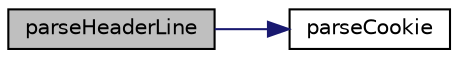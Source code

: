 digraph "parseHeaderLine"
{
  edge [fontname="Helvetica",fontsize="10",labelfontname="Helvetica",labelfontsize="10"];
  node [fontname="Helvetica",fontsize="10",shape=record];
  rankdir="LR";
  Node1 [label="parseHeaderLine",height=0.2,width=0.4,color="black", fillcolor="grey75", style="filled" fontcolor="black"];
  Node1 -> Node2 [color="midnightblue",fontsize="10",style="solid",fontname="Helvetica"];
  Node2 [label="parseCookie",height=0.2,width=0.4,color="black", fillcolor="white", style="filled",URL="$class_simple_http_headers.html#ae03c5f7f84c0fadfe5e01e20b02f6704"];
}
